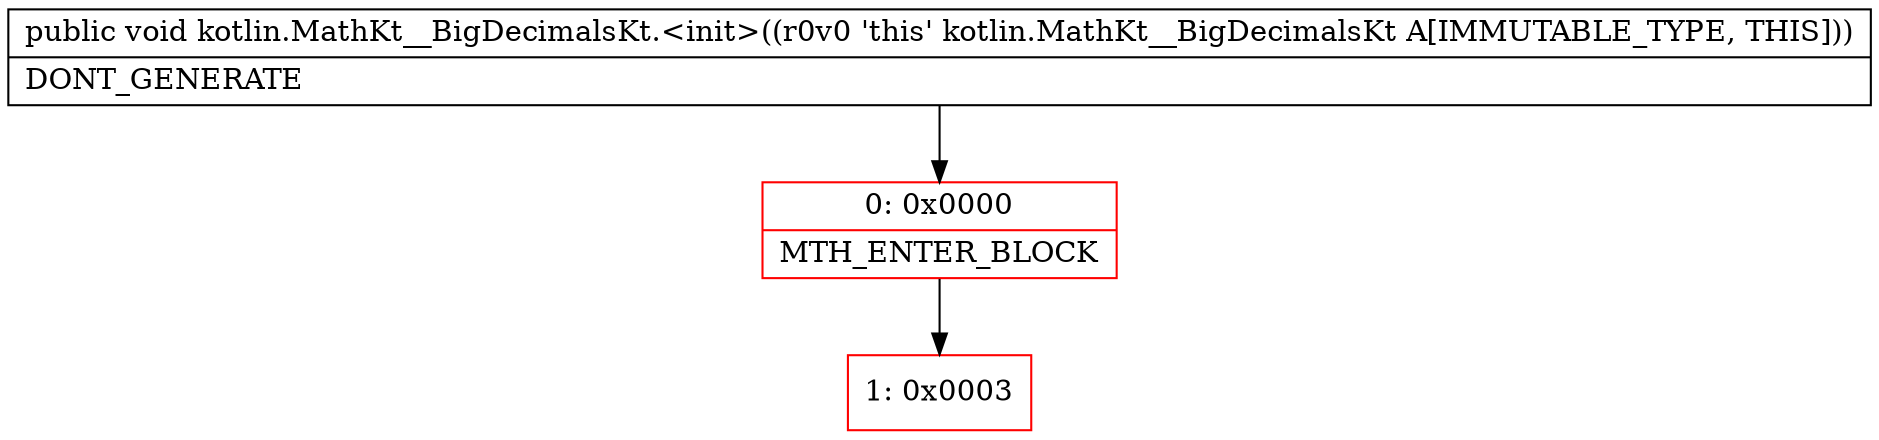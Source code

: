 digraph "CFG forkotlin.MathKt__BigDecimalsKt.\<init\>()V" {
subgraph cluster_Region_1866848559 {
label = "R(0)";
node [shape=record,color=blue];
}
Node_0 [shape=record,color=red,label="{0\:\ 0x0000|MTH_ENTER_BLOCK\l}"];
Node_1 [shape=record,color=red,label="{1\:\ 0x0003}"];
MethodNode[shape=record,label="{public void kotlin.MathKt__BigDecimalsKt.\<init\>((r0v0 'this' kotlin.MathKt__BigDecimalsKt A[IMMUTABLE_TYPE, THIS]))  | DONT_GENERATE\l}"];
MethodNode -> Node_0;
Node_0 -> Node_1;
}

